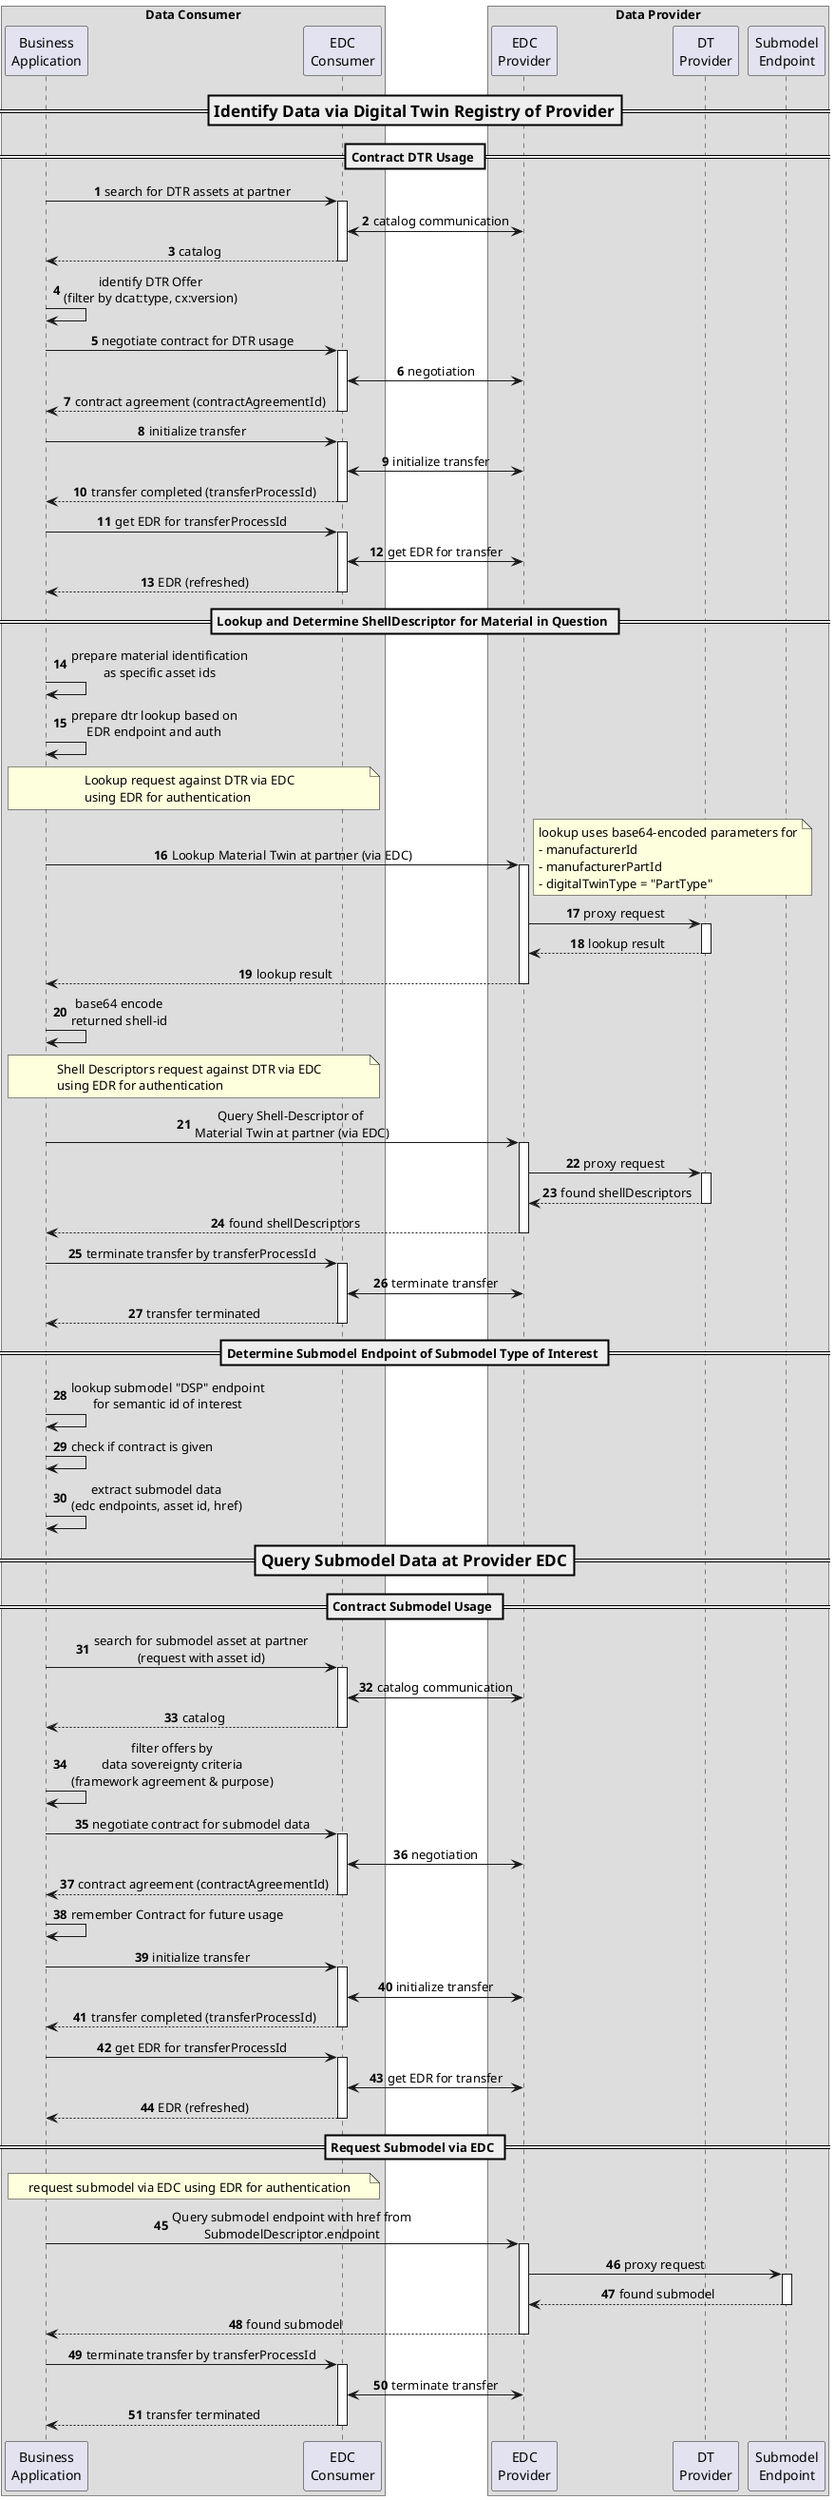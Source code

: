 @startuml
autonumber
skinparam sequenceMessageAlign center

box "Data Consumer"
participant "Business\nApplication" as app_cons
participant "EDC\nConsumer" as edc_cons
end box

box "Data Provider"
participant "EDC\nProvider" as edc_prov
participant "DT\nProvider" as dtr_prov
participant "Submodel\nEndpoint" as se_prov
end box

=== Identify Data via Digital Twin Registry of Provider ==
== Contract DTR Usage ==
app_cons -> edc_cons: search for DTR assets at partner
activate edc_cons
edc_cons <-> edc_prov: catalog communication
edc_cons --> app_cons: catalog
deactivate edc_cons

app_cons -> app_cons: identify DTR Offer\n(filter by dcat:type, cx:version)

app_cons -> edc_cons: negotiate contract for DTR usage
activate edc_cons
edc_cons <-> edc_prov: negotiation
edc_cons --> app_cons: contract agreement (contractAgreementId)
deactivate edc_cons

app_cons -> edc_cons: initialize transfer
activate edc_cons
edc_cons <-> edc_prov: initialize transfer
edc_cons --> app_cons: transfer completed (transferProcessId)
deactivate edc_cons

app_cons -> edc_cons: get EDR for transferProcessId
activate edc_cons
edc_cons <-> edc_prov: get EDR for transfer
edc_cons --> app_cons: EDR (refreshed)
deactivate edc_cons

== Lookup and Determine ShellDescriptor for Material in Question ==
app_cons -> app_cons: prepare material identification\nas specific asset ids
app_cons -> app_cons: prepare dtr lookup based on\nEDR endpoint and auth

note over app_cons, edc_cons
Lookup request against DTR via EDC
using EDR for authentication
end note
app_cons ->  edc_prov: Lookup Material Twin at partner (via EDC)
note right
lookup uses base64-encoded parameters for
- manufacturerId
- manufacturerPartId
- digitalTwinType = "PartType"
end note
activate edc_prov
edc_prov -> dtr_prov: proxy request
activate dtr_prov
dtr_prov --> edc_prov: lookup result
deactivate dtr_prov
edc_prov --> app_cons: lookup result
deactivate edc_prov
app_cons -> app_cons: base64 encode\nreturned shell-id

note over app_cons, edc_cons
Shell Descriptors request against DTR via EDC
using EDR for authentication
end note
app_cons ->  edc_prov: Query Shell-Descriptor of \nMaterial Twin at partner (via EDC)
activate edc_prov
edc_prov -> dtr_prov: proxy request
activate dtr_prov
dtr_prov --> edc_prov: found shellDescriptors
deactivate dtr_prov
edc_prov --> app_cons: found shellDescriptors
deactivate edc_prov

app_cons -> edc_cons: terminate transfer by transferProcessId
activate edc_cons
edc_cons <-> edc_prov: terminate transfer
edc_cons --> app_cons: transfer terminated
deactivate edc_cons

== Determine Submodel Endpoint of Submodel Type of Interest ==
app_cons -> app_cons: lookup submodel "DSP" endpoint\nfor semantic id of interest
app_cons -> app_cons: check if contract is given
app_cons -> app_cons: extract submodel data\n(edc endpoints, asset id, href)

=== Query Submodel Data at Provider EDC ==
== Contract Submodel Usage ==
app_cons -> edc_cons: search for submodel asset at partner\n(request with asset id)
activate edc_cons
edc_cons <-> edc_prov: catalog communication
edc_cons --> app_cons: catalog
deactivate edc_cons

app_cons -> app_cons: filter offers by\ndata sovereignty criteria\n(framework agreement & purpose)

app_cons -> edc_cons: negotiate contract for submodel data
activate edc_cons
edc_cons <-> edc_prov: negotiation
edc_cons --> app_cons: contract agreement (contractAgreementId)
deactivate edc_cons

app_cons -> app_cons: remember Contract for future usage

app_cons -> edc_cons: initialize transfer
activate edc_cons
edc_cons <-> edc_prov: initialize transfer
edc_cons --> app_cons: transfer completed (transferProcessId)
deactivate edc_cons

app_cons -> edc_cons: get EDR for transferProcessId
activate edc_cons
edc_cons <-> edc_prov: get EDR for transfer
edc_cons --> app_cons: EDR (refreshed)
deactivate edc_cons

== Request Submodel via EDC ==
note over app_cons, edc_cons: request submodel via EDC using EDR for authentication
app_cons ->  edc_prov: Query submodel endpoint with href from\nSubmodelDescriptor.endpoint
activate edc_prov
edc_prov -> se_prov: proxy request
activate se_prov
se_prov --> edc_prov: found submodel
deactivate se_prov
edc_prov --> app_cons: found submodel
deactivate edc_prov

app_cons -> edc_cons: terminate transfer by transferProcessId
activate edc_cons
edc_cons <-> edc_prov: terminate transfer
edc_cons --> app_cons: transfer terminated
deactivate edc_cons
@enduml
